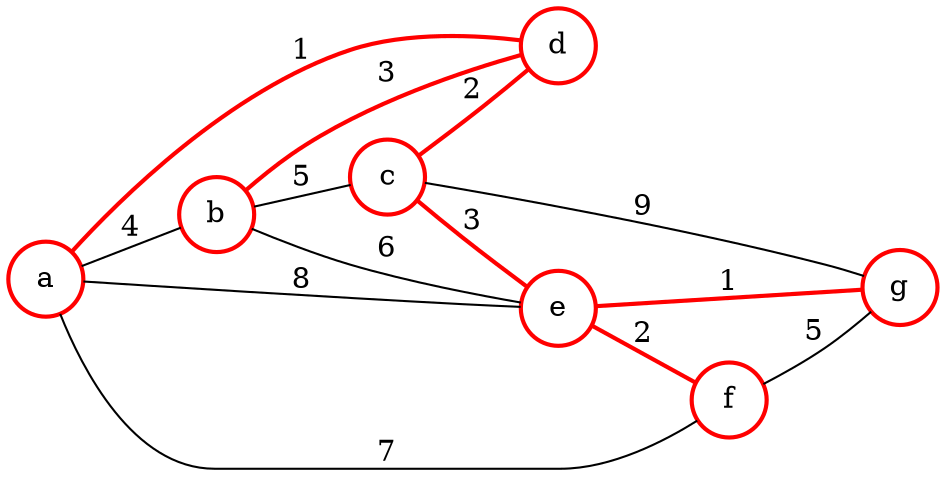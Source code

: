 graph G {rankdir=LR;
  a [shape="circle", label="a", pos="-1,0!", color=red, style=bold] ;
  b [shape="circle", label="b", pos="0,0!", color=red, style=bold] ;
  c [shape="circle", label="c", pos="1,0!", color=red, style=bold] ;
  d [shape="circle", label="d", pos="0,1!", color=red, style=bold] ;
  e [shape="circle", label="e", pos="0,-1!", color=red, style=bold] ;
  f [shape="circle", label="f", pos="-1,-1.5!", color=red, style=bold] ;
  g [shape="circle", label="g", pos="1,-1.5!", color=red, style=bold] ;

a -- b [label="4"];
a -- d [label="1", color=red, style=bold];
a -- e [label="8"];
a -- f [label="7"];
b -- d [label="3", color=red, style=bold];
b -- c [label="5"];
b -- e [label="6"];
c -- d [label="2", color=red, style=bold];
c -- e [label="3", color=red, style=bold];
c -- g [label="9"];
e -- f [label="2", color=red, style=bold];
e -- g [label="1", color=red, style=bold];
f -- g [label="5"];
}
